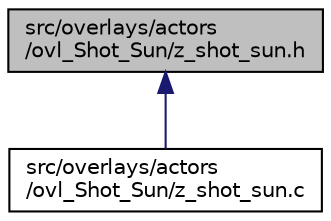 digraph "src/overlays/actors/ovl_Shot_Sun/z_shot_sun.h"
{
 // LATEX_PDF_SIZE
  edge [fontname="Helvetica",fontsize="10",labelfontname="Helvetica",labelfontsize="10"];
  node [fontname="Helvetica",fontsize="10",shape=record];
  Node1 [label="src/overlays/actors\l/ovl_Shot_Sun/z_shot_sun.h",height=0.2,width=0.4,color="black", fillcolor="grey75", style="filled", fontcolor="black",tooltip=" "];
  Node1 -> Node2 [dir="back",color="midnightblue",fontsize="10",style="solid",fontname="Helvetica"];
  Node2 [label="src/overlays/actors\l/ovl_Shot_Sun/z_shot_sun.c",height=0.2,width=0.4,color="black", fillcolor="white", style="filled",URL="$d6/dc5/z__shot__sun_8c.html",tooltip=" "];
}
